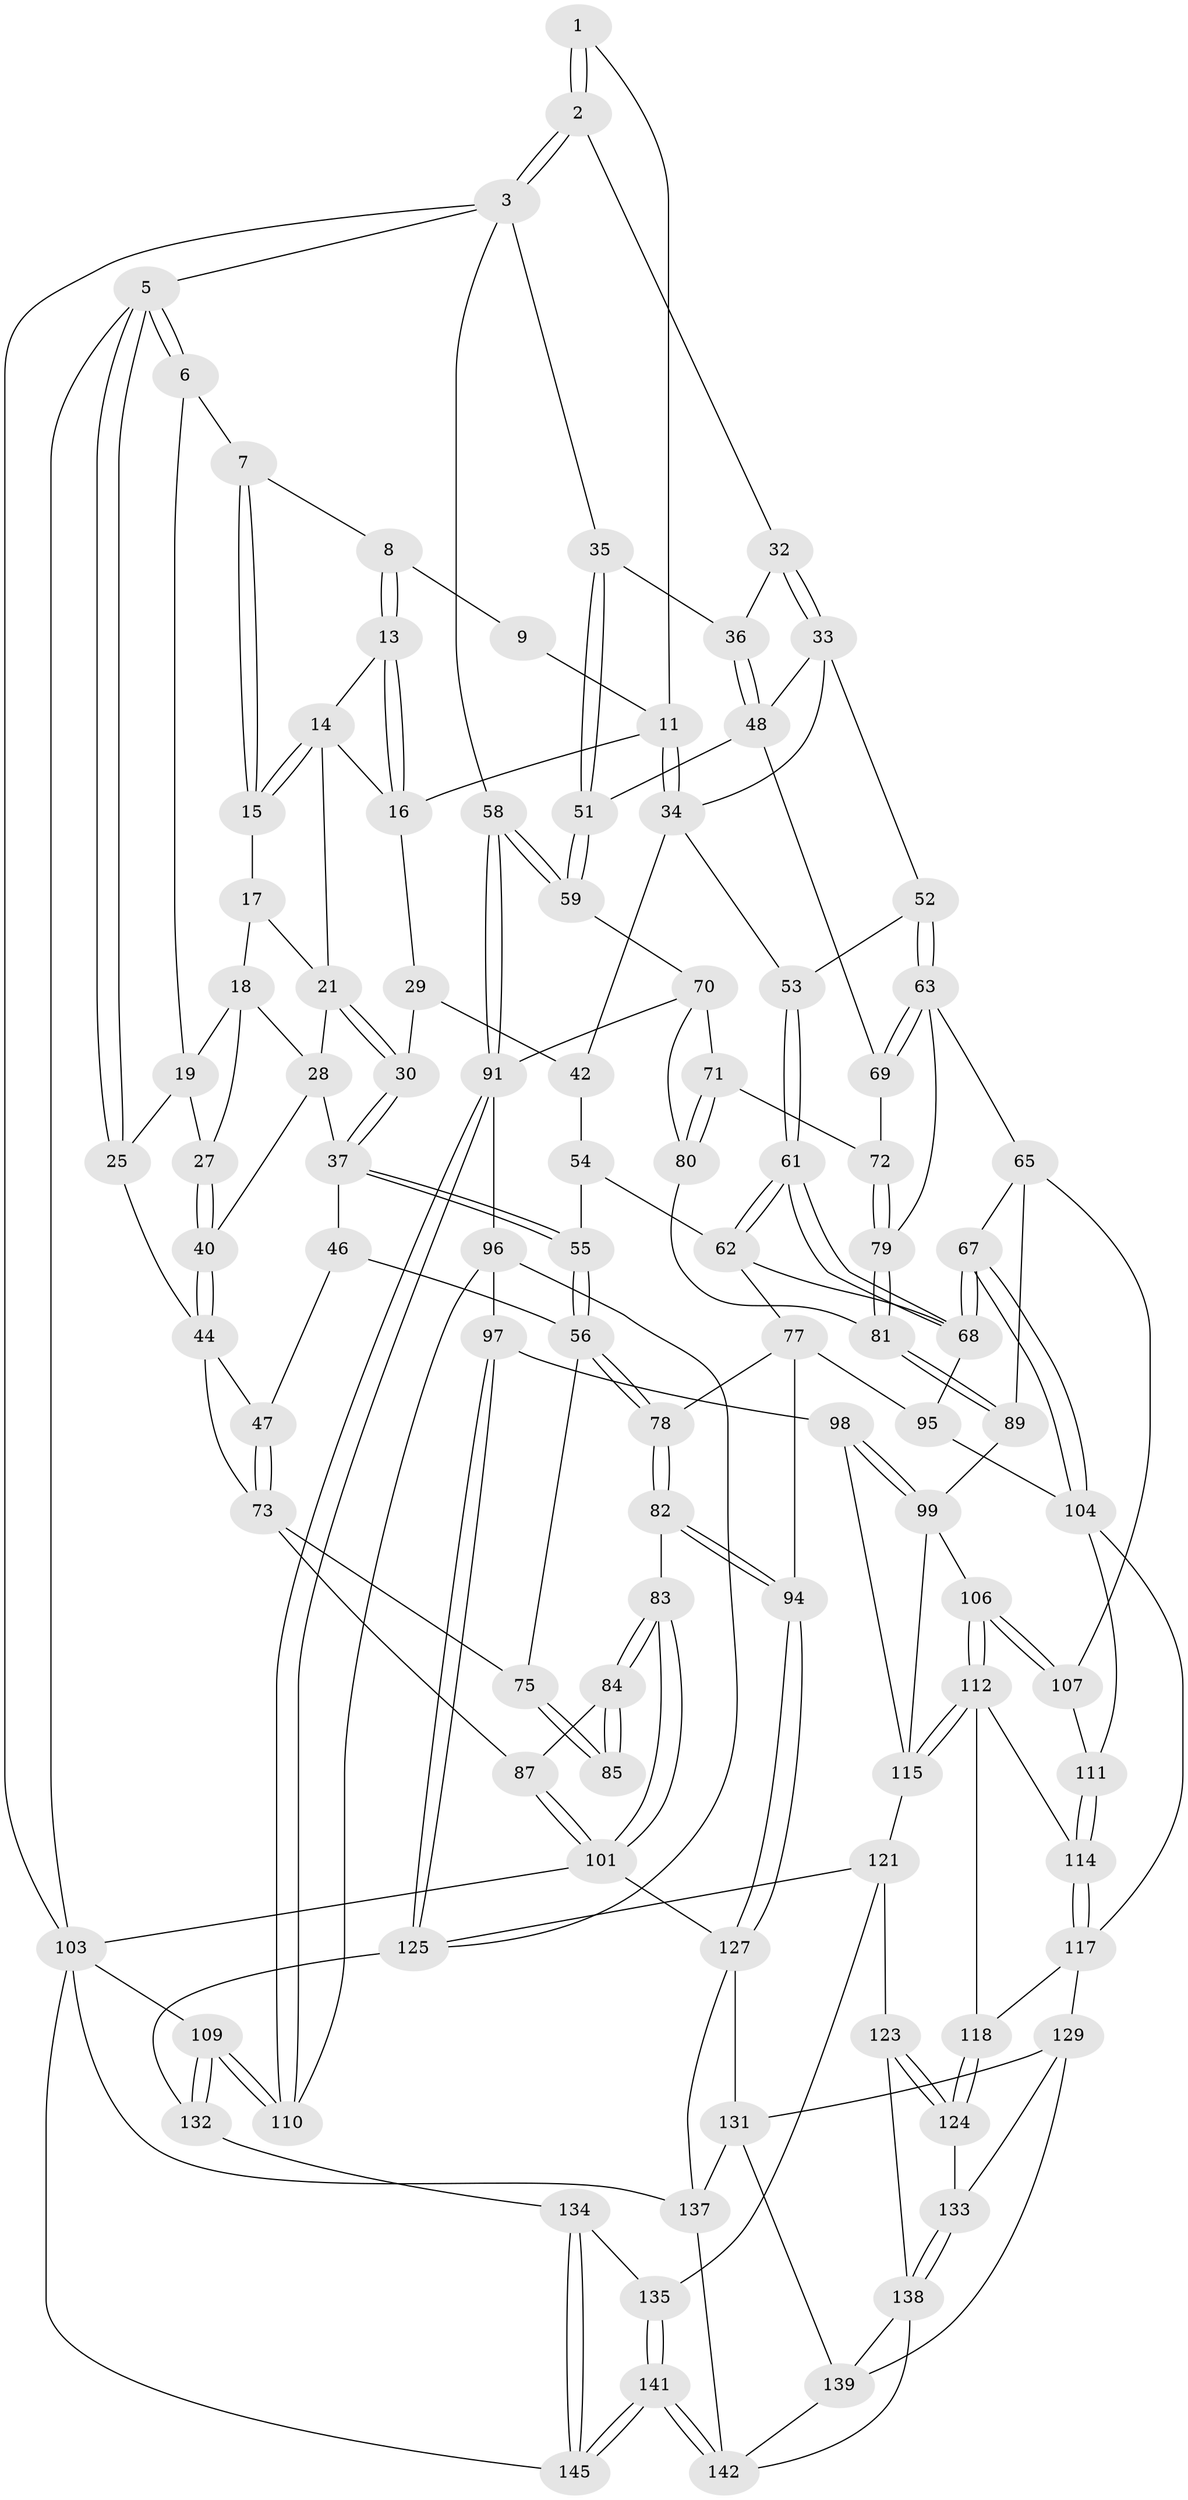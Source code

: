 // Generated by graph-tools (version 1.1) at 2025/52/02/27/25 19:52:44]
// undirected, 102 vertices, 232 edges
graph export_dot {
graph [start="1"]
  node [color=gray90,style=filled];
  1 [pos="+0.5328547939316369+0",super="+10"];
  2 [pos="+1+0",super="+31"];
  3 [pos="+1+0",super="+4"];
  5 [pos="+0+0"];
  6 [pos="+0+0"];
  7 [pos="+0.11198379992785859+0"];
  8 [pos="+0.402362925258239+0"];
  9 [pos="+0.5248479299527036+0"];
  11 [pos="+0.5973292271507437+0.13753378417255932",super="+12"];
  13 [pos="+0.37381512268612055+0"];
  14 [pos="+0.2735539662175813+0.057981618632121625",super="+20"];
  15 [pos="+0.1930423933429776+0.029535699827924526"];
  16 [pos="+0.4095370117373443+0.15127369183159226",super="+23"];
  17 [pos="+0.19271251595731623+0.030131091095501807"];
  18 [pos="+0.10953817381161697+0.07805558203157843",super="+26"];
  19 [pos="+0.07644276954700172+0.051997510162549894",super="+24"];
  21 [pos="+0.2544635780430961+0.10525673283720578",super="+22"];
  25 [pos="+0+0.1659930723374342"];
  27 [pos="+0.07940520103958994+0.17692948374175496"];
  28 [pos="+0.1889066075733784+0.13705876760954502",super="+39"];
  29 [pos="+0.40715487215831775+0.1898691483093024"];
  30 [pos="+0.29734676397495874+0.22560495944748876"];
  32 [pos="+0.7623840064257401+0.17523645741384036"];
  33 [pos="+0.7200666306465948+0.21391357666198987",super="+50"];
  34 [pos="+0.5894199464105978+0.17294055846615827",super="+41"];
  35 [pos="+0.9249927747618389+0.10442379036575562"];
  36 [pos="+0.8301564955829553+0.20114632025970514"];
  37 [pos="+0.28044999163353+0.2350352509783348",super="+38"];
  40 [pos="+0.08058755190313957+0.19240698313409552"];
  42 [pos="+0.45297466839148104+0.23233973723010723",super="+43"];
  44 [pos="+0.06435783368743349+0.27964311428564514",super="+45"];
  46 [pos="+0.20028563489995546+0.2549767108679582"];
  47 [pos="+0.10960795030523236+0.30177387156315016"];
  48 [pos="+0.867630818712035+0.28460621978600603",super="+49"];
  51 [pos="+0.9146288728303706+0.29351481959127074"];
  52 [pos="+0.6854215653071875+0.31022591633416197"];
  53 [pos="+0.5719983650333124+0.28925647152121964"];
  54 [pos="+0.34345216550604524+0.3552911733839242",super="+60"];
  55 [pos="+0.3045918305789122+0.36752578796318136"];
  56 [pos="+0.26312127937137086+0.4235323297228561",super="+57"];
  58 [pos="+1+0.3263682246008957"];
  59 [pos="+1+0.35092732067884"];
  61 [pos="+0.561148012552789+0.4609857277903013"];
  62 [pos="+0.45817715440615797+0.4372263411738093",super="+76"];
  63 [pos="+0.7150936660464218+0.4300520386085683",super="+64"];
  65 [pos="+0.6778767739230559+0.4900632389827488",super="+66"];
  67 [pos="+0.6169461215186877+0.5098328499690172"];
  68 [pos="+0.5773748381175658+0.4768822069296459",super="+88"];
  69 [pos="+0.8161743579559015+0.3545056905904454"];
  70 [pos="+1+0.3594424010268846",super="+90"];
  71 [pos="+0.9777927353269827+0.4039580457776503"];
  72 [pos="+0.8794710174222995+0.4382629720175275"];
  73 [pos="+0.1361111877704876+0.3890364473812441",super="+74"];
  75 [pos="+0.16745282292667435+0.433205043140111"];
  77 [pos="+0.34343844876750323+0.48901658117522684",super="+93"];
  78 [pos="+0.308205959840298+0.47976476984253275"];
  79 [pos="+0.8654380144221544+0.4558056195185479"];
  80 [pos="+0.8901074057834375+0.5395932360180591"];
  81 [pos="+0.8610001082047335+0.5232325225845977"];
  82 [pos="+0.22192767170707195+0.647017347201122"];
  83 [pos="+0.2028906206139854+0.6464364404644348"];
  84 [pos="+0.17703453687861156+0.5940697385968361",super="+86"];
  85 [pos="+0.15732660491042103+0.45093427505064976"];
  87 [pos="+0+0.561394491919215"];
  89 [pos="+0.7814678776993449+0.5576130015912629"];
  91 [pos="+1+0.5936249815276715",super="+92"];
  94 [pos="+0.3504153419932906+0.7198244846609598"];
  95 [pos="+0.42372741609669456+0.6549546721792514"];
  96 [pos="+0.9354979635024685+0.613377676342543",super="+116"];
  97 [pos="+0.8818443454546916+0.6767749187842995"];
  98 [pos="+0.8579317743648169+0.6740100839365841"];
  99 [pos="+0.8559559790265264+0.6731326295828571",super="+100"];
  101 [pos="+0+0.9462524121337909",super="+102"];
  103 [pos="+0+1",super="+108"];
  104 [pos="+0.5861883633788835+0.5917280119886795",super="+105"];
  106 [pos="+0.7510251185585116+0.6490817395467291"];
  107 [pos="+0.7179323241302276+0.6361663193259797"];
  109 [pos="+1+0.9551108656957582"];
  110 [pos="+1+0.769480484798294"];
  111 [pos="+0.6969658000257202+0.6491539118869888"];
  112 [pos="+0.7242407550185727+0.7005792662661466",super="+113"];
  114 [pos="+0.7039398978834691+0.6953480940381327"];
  115 [pos="+0.759932755951626+0.7196315974448032",super="+120"];
  117 [pos="+0.5735566584216123+0.6690940634231087",super="+119"];
  118 [pos="+0.707495926356587+0.7260716703596732"];
  121 [pos="+0.7787792241821415+0.8164382256061927",super="+122"];
  123 [pos="+0.7411289783503755+0.8440437981458008"];
  124 [pos="+0.7312327157681301+0.8383672614990308"];
  125 [pos="+0.9116502355500136+0.7308001487709147",super="+126"];
  127 [pos="+0.35363106481434997+0.7590152161931576",super="+128"];
  129 [pos="+0.5898323524432939+0.7968875898053184",super="+130"];
  131 [pos="+0.4141669996042498+0.8058328974006639",super="+136"];
  132 [pos="+0.9435840671479426+0.8469508687089705"];
  133 [pos="+0.6008261931907188+0.8040726098171134"];
  134 [pos="+0.8776966718444063+0.8941987883231275"];
  135 [pos="+0.8286486259505925+0.8982213999447975"];
  137 [pos="+0.36106324062646+0.9493608955680265",super="+146"];
  138 [pos="+0.628746444809159+0.9177660142609804",super="+140"];
  139 [pos="+0.5121643669047492+0.8879262560076432",super="+143"];
  141 [pos="+0.7417333493191388+1"];
  142 [pos="+0.6272537950821225+1",super="+144"];
  145 [pos="+1+1"];
  1 -- 2 [weight=2];
  1 -- 2;
  1 -- 11;
  2 -- 3;
  2 -- 3;
  2 -- 32;
  3 -- 35;
  3 -- 58;
  3 -- 5;
  3 -- 103;
  5 -- 6;
  5 -- 6;
  5 -- 25;
  5 -- 25;
  5 -- 103;
  6 -- 7;
  6 -- 19;
  7 -- 8;
  7 -- 15;
  7 -- 15;
  8 -- 9;
  8 -- 13;
  8 -- 13;
  9 -- 11;
  11 -- 34;
  11 -- 34;
  11 -- 16;
  13 -- 14;
  13 -- 16;
  13 -- 16;
  14 -- 15;
  14 -- 15;
  14 -- 16;
  14 -- 21;
  15 -- 17;
  16 -- 29;
  17 -- 18;
  17 -- 21;
  18 -- 19;
  18 -- 27;
  18 -- 28;
  19 -- 27;
  19 -- 25;
  21 -- 30;
  21 -- 30;
  21 -- 28;
  25 -- 44;
  27 -- 40;
  27 -- 40;
  28 -- 40;
  28 -- 37;
  29 -- 30;
  29 -- 42;
  30 -- 37;
  30 -- 37;
  32 -- 33;
  32 -- 33;
  32 -- 36;
  33 -- 34;
  33 -- 52;
  33 -- 48;
  34 -- 42;
  34 -- 53;
  35 -- 36;
  35 -- 51;
  35 -- 51;
  36 -- 48;
  36 -- 48;
  37 -- 55;
  37 -- 55;
  37 -- 46;
  40 -- 44;
  40 -- 44;
  42 -- 54 [weight=2];
  44 -- 47;
  44 -- 73;
  46 -- 47;
  46 -- 56;
  47 -- 73;
  47 -- 73;
  48 -- 51;
  48 -- 69;
  51 -- 59;
  51 -- 59;
  52 -- 53;
  52 -- 63;
  52 -- 63;
  53 -- 61;
  53 -- 61;
  54 -- 55;
  54 -- 62;
  55 -- 56;
  55 -- 56;
  56 -- 78;
  56 -- 78;
  56 -- 75;
  58 -- 59;
  58 -- 59;
  58 -- 91;
  58 -- 91;
  59 -- 70;
  61 -- 62;
  61 -- 62;
  61 -- 68;
  61 -- 68;
  62 -- 68;
  62 -- 77;
  63 -- 69;
  63 -- 69;
  63 -- 65;
  63 -- 79;
  65 -- 89;
  65 -- 67;
  65 -- 107;
  67 -- 68;
  67 -- 68;
  67 -- 104;
  67 -- 104;
  68 -- 95;
  69 -- 72;
  70 -- 71;
  70 -- 80;
  70 -- 91;
  71 -- 72;
  71 -- 80;
  71 -- 80;
  72 -- 79;
  72 -- 79;
  73 -- 75;
  73 -- 87;
  75 -- 85;
  75 -- 85;
  77 -- 78;
  77 -- 94;
  77 -- 95;
  78 -- 82;
  78 -- 82;
  79 -- 81;
  79 -- 81;
  80 -- 81;
  81 -- 89;
  81 -- 89;
  82 -- 83;
  82 -- 94;
  82 -- 94;
  83 -- 84;
  83 -- 84;
  83 -- 101;
  83 -- 101;
  84 -- 85 [weight=2];
  84 -- 85;
  84 -- 87;
  87 -- 101;
  87 -- 101;
  89 -- 99;
  91 -- 110;
  91 -- 110;
  91 -- 96;
  94 -- 127;
  94 -- 127;
  95 -- 104;
  96 -- 97;
  96 -- 125;
  96 -- 110;
  97 -- 98;
  97 -- 125;
  97 -- 125;
  98 -- 99;
  98 -- 99;
  98 -- 115;
  99 -- 115;
  99 -- 106;
  101 -- 103;
  101 -- 127;
  103 -- 145;
  103 -- 109;
  103 -- 137;
  104 -- 111;
  104 -- 117;
  106 -- 107;
  106 -- 107;
  106 -- 112;
  106 -- 112;
  107 -- 111;
  109 -- 110;
  109 -- 110;
  109 -- 132;
  109 -- 132;
  111 -- 114;
  111 -- 114;
  112 -- 115;
  112 -- 115;
  112 -- 114;
  112 -- 118;
  114 -- 117;
  114 -- 117;
  115 -- 121;
  117 -- 129;
  117 -- 118;
  118 -- 124;
  118 -- 124;
  121 -- 125;
  121 -- 123;
  121 -- 135;
  123 -- 124;
  123 -- 124;
  123 -- 138;
  124 -- 133;
  125 -- 132;
  127 -- 131;
  127 -- 137;
  129 -- 133;
  129 -- 131;
  129 -- 139;
  131 -- 137;
  131 -- 139;
  132 -- 134;
  133 -- 138;
  133 -- 138;
  134 -- 135;
  134 -- 145;
  134 -- 145;
  135 -- 141;
  135 -- 141;
  137 -- 142;
  138 -- 139;
  138 -- 142;
  139 -- 142;
  141 -- 142;
  141 -- 142;
  141 -- 145;
  141 -- 145;
}
